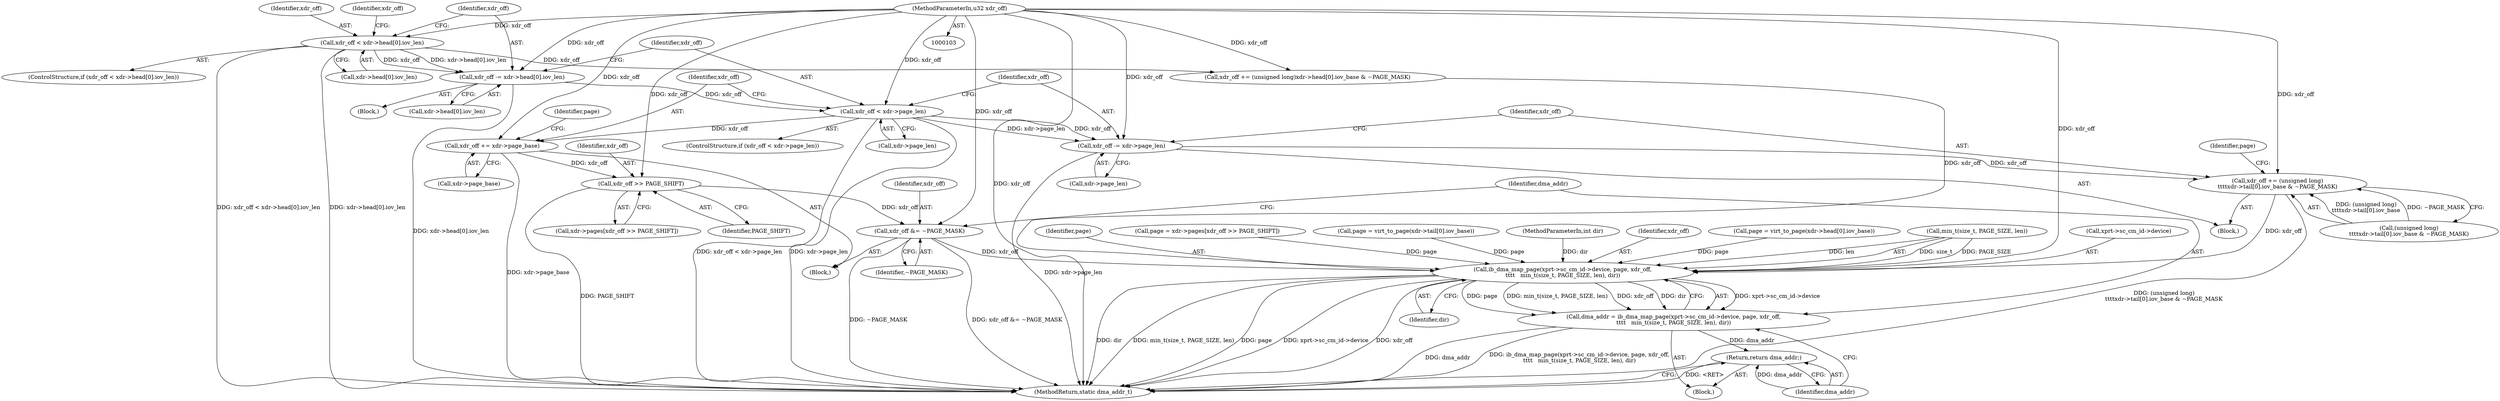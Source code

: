 digraph "1_linux_c70422f760c120480fee4de6c38804c72aa26bc1_31@array" {
"1000148" [label="(Call,xdr_off -= xdr->head[0].iov_len)"];
"1000113" [label="(Call,xdr_off < xdr->head[0].iov_len)"];
"1000106" [label="(MethodParameterIn,u32 xdr_off)"];
"1000158" [label="(Call,xdr_off < xdr->page_len)"];
"1000164" [label="(Call,xdr_off += xdr->page_base)"];
"1000175" [label="(Call,xdr_off >> PAGE_SHIFT)"];
"1000178" [label="(Call,xdr_off &= ~PAGE_MASK)"];
"1000213" [label="(Call,ib_dma_map_page(xprt->sc_cm_id->device, page, xdr_off,\n\t\t\t\t   min_t(size_t, PAGE_SIZE, len), dir))"];
"1000211" [label="(Call,dma_addr = ib_dma_map_page(xprt->sc_cm_id->device, page, xdr_off,\n\t\t\t\t   min_t(size_t, PAGE_SIZE, len), dir))"];
"1000226" [label="(Return,return dma_addr;)"];
"1000183" [label="(Call,xdr_off -= xdr->page_len)"];
"1000188" [label="(Call,xdr_off += (unsigned long)\n\t\t\t\txdr->tail[0].iov_base & ~PAGE_MASK)"];
"1000214" [label="(Call,xprt->sc_cm_id->device)"];
"1000219" [label="(Identifier,page)"];
"1000183" [label="(Call,xdr_off -= xdr->page_len)"];
"1000213" [label="(Call,ib_dma_map_page(xprt->sc_cm_id->device, page, xdr_off,\n\t\t\t\t   min_t(size_t, PAGE_SIZE, len), dir))"];
"1000149" [label="(Identifier,xdr_off)"];
"1000175" [label="(Call,xdr_off >> PAGE_SHIFT)"];
"1000170" [label="(Identifier,page)"];
"1000211" [label="(Call,dma_addr = ib_dma_map_page(xprt->sc_cm_id->device, page, xdr_off,\n\t\t\t\t   min_t(size_t, PAGE_SIZE, len), dir))"];
"1000113" [label="(Call,xdr_off < xdr->head[0].iov_len)"];
"1000158" [label="(Call,xdr_off < xdr->page_len)"];
"1000165" [label="(Identifier,xdr_off)"];
"1000163" [label="(Block,)"];
"1000114" [label="(Identifier,xdr_off)"];
"1000202" [label="(Identifier,page)"];
"1000169" [label="(Call,page = xdr->pages[xdr_off >> PAGE_SHIFT])"];
"1000160" [label="(Call,xdr->page_len)"];
"1000106" [label="(MethodParameterIn,u32 xdr_off)"];
"1000212" [label="(Identifier,dma_addr)"];
"1000159" [label="(Identifier,xdr_off)"];
"1000201" [label="(Call,page = virt_to_page(xdr->tail[0].iov_base))"];
"1000157" [label="(ControlStructure,if (xdr_off < xdr->page_len))"];
"1000180" [label="(Identifier,~PAGE_MASK)"];
"1000171" [label="(Call,xdr->pages[xdr_off >> PAGE_SHIFT])"];
"1000108" [label="(MethodParameterIn,int dir)"];
"1000115" [label="(Call,xdr->head[0].iov_len)"];
"1000189" [label="(Identifier,xdr_off)"];
"1000220" [label="(Identifier,xdr_off)"];
"1000226" [label="(Return,return dma_addr;)"];
"1000147" [label="(Block,)"];
"1000185" [label="(Call,xdr->page_len)"];
"1000176" [label="(Identifier,xdr_off)"];
"1000150" [label="(Call,xdr->head[0].iov_len)"];
"1000166" [label="(Call,xdr->page_base)"];
"1000124" [label="(Identifier,xdr_off)"];
"1000123" [label="(Call,xdr_off += (unsigned long)xdr->head[0].iov_base & ~PAGE_MASK)"];
"1000136" [label="(Call,page = virt_to_page(xdr->head[0].iov_base))"];
"1000228" [label="(MethodReturn,static dma_addr_t)"];
"1000188" [label="(Call,xdr_off += (unsigned long)\n\t\t\t\txdr->tail[0].iov_base & ~PAGE_MASK)"];
"1000184" [label="(Identifier,xdr_off)"];
"1000227" [label="(Identifier,dma_addr)"];
"1000190" [label="(Call,(unsigned long)\n\t\t\t\txdr->tail[0].iov_base & ~PAGE_MASK)"];
"1000109" [label="(Block,)"];
"1000178" [label="(Call,xdr_off &= ~PAGE_MASK)"];
"1000177" [label="(Identifier,PAGE_SHIFT)"];
"1000225" [label="(Identifier,dir)"];
"1000164" [label="(Call,xdr_off += xdr->page_base)"];
"1000112" [label="(ControlStructure,if (xdr_off < xdr->head[0].iov_len))"];
"1000182" [label="(Block,)"];
"1000179" [label="(Identifier,xdr_off)"];
"1000148" [label="(Call,xdr_off -= xdr->head[0].iov_len)"];
"1000221" [label="(Call,min_t(size_t, PAGE_SIZE, len))"];
"1000148" -> "1000147"  [label="AST: "];
"1000148" -> "1000150"  [label="CFG: "];
"1000149" -> "1000148"  [label="AST: "];
"1000150" -> "1000148"  [label="AST: "];
"1000159" -> "1000148"  [label="CFG: "];
"1000148" -> "1000228"  [label="DDG: xdr->head[0].iov_len"];
"1000113" -> "1000148"  [label="DDG: xdr->head[0].iov_len"];
"1000113" -> "1000148"  [label="DDG: xdr_off"];
"1000106" -> "1000148"  [label="DDG: xdr_off"];
"1000148" -> "1000158"  [label="DDG: xdr_off"];
"1000113" -> "1000112"  [label="AST: "];
"1000113" -> "1000115"  [label="CFG: "];
"1000114" -> "1000113"  [label="AST: "];
"1000115" -> "1000113"  [label="AST: "];
"1000124" -> "1000113"  [label="CFG: "];
"1000149" -> "1000113"  [label="CFG: "];
"1000113" -> "1000228"  [label="DDG: xdr->head[0].iov_len"];
"1000113" -> "1000228"  [label="DDG: xdr_off < xdr->head[0].iov_len"];
"1000106" -> "1000113"  [label="DDG: xdr_off"];
"1000113" -> "1000123"  [label="DDG: xdr_off"];
"1000106" -> "1000103"  [label="AST: "];
"1000106" -> "1000228"  [label="DDG: xdr_off"];
"1000106" -> "1000123"  [label="DDG: xdr_off"];
"1000106" -> "1000158"  [label="DDG: xdr_off"];
"1000106" -> "1000164"  [label="DDG: xdr_off"];
"1000106" -> "1000175"  [label="DDG: xdr_off"];
"1000106" -> "1000178"  [label="DDG: xdr_off"];
"1000106" -> "1000183"  [label="DDG: xdr_off"];
"1000106" -> "1000188"  [label="DDG: xdr_off"];
"1000106" -> "1000213"  [label="DDG: xdr_off"];
"1000158" -> "1000157"  [label="AST: "];
"1000158" -> "1000160"  [label="CFG: "];
"1000159" -> "1000158"  [label="AST: "];
"1000160" -> "1000158"  [label="AST: "];
"1000165" -> "1000158"  [label="CFG: "];
"1000184" -> "1000158"  [label="CFG: "];
"1000158" -> "1000228"  [label="DDG: xdr_off < xdr->page_len"];
"1000158" -> "1000228"  [label="DDG: xdr->page_len"];
"1000158" -> "1000164"  [label="DDG: xdr_off"];
"1000158" -> "1000183"  [label="DDG: xdr->page_len"];
"1000158" -> "1000183"  [label="DDG: xdr_off"];
"1000164" -> "1000163"  [label="AST: "];
"1000164" -> "1000166"  [label="CFG: "];
"1000165" -> "1000164"  [label="AST: "];
"1000166" -> "1000164"  [label="AST: "];
"1000170" -> "1000164"  [label="CFG: "];
"1000164" -> "1000228"  [label="DDG: xdr->page_base"];
"1000164" -> "1000175"  [label="DDG: xdr_off"];
"1000175" -> "1000171"  [label="AST: "];
"1000175" -> "1000177"  [label="CFG: "];
"1000176" -> "1000175"  [label="AST: "];
"1000177" -> "1000175"  [label="AST: "];
"1000171" -> "1000175"  [label="CFG: "];
"1000175" -> "1000228"  [label="DDG: PAGE_SHIFT"];
"1000175" -> "1000178"  [label="DDG: xdr_off"];
"1000178" -> "1000163"  [label="AST: "];
"1000178" -> "1000180"  [label="CFG: "];
"1000179" -> "1000178"  [label="AST: "];
"1000180" -> "1000178"  [label="AST: "];
"1000212" -> "1000178"  [label="CFG: "];
"1000178" -> "1000228"  [label="DDG: xdr_off &= ~PAGE_MASK"];
"1000178" -> "1000228"  [label="DDG: ~PAGE_MASK"];
"1000178" -> "1000213"  [label="DDG: xdr_off"];
"1000213" -> "1000211"  [label="AST: "];
"1000213" -> "1000225"  [label="CFG: "];
"1000214" -> "1000213"  [label="AST: "];
"1000219" -> "1000213"  [label="AST: "];
"1000220" -> "1000213"  [label="AST: "];
"1000221" -> "1000213"  [label="AST: "];
"1000225" -> "1000213"  [label="AST: "];
"1000211" -> "1000213"  [label="CFG: "];
"1000213" -> "1000228"  [label="DDG: dir"];
"1000213" -> "1000228"  [label="DDG: min_t(size_t, PAGE_SIZE, len)"];
"1000213" -> "1000228"  [label="DDG: page"];
"1000213" -> "1000228"  [label="DDG: xprt->sc_cm_id->device"];
"1000213" -> "1000228"  [label="DDG: xdr_off"];
"1000213" -> "1000211"  [label="DDG: xprt->sc_cm_id->device"];
"1000213" -> "1000211"  [label="DDG: page"];
"1000213" -> "1000211"  [label="DDG: min_t(size_t, PAGE_SIZE, len)"];
"1000213" -> "1000211"  [label="DDG: xdr_off"];
"1000213" -> "1000211"  [label="DDG: dir"];
"1000169" -> "1000213"  [label="DDG: page"];
"1000136" -> "1000213"  [label="DDG: page"];
"1000201" -> "1000213"  [label="DDG: page"];
"1000188" -> "1000213"  [label="DDG: xdr_off"];
"1000123" -> "1000213"  [label="DDG: xdr_off"];
"1000221" -> "1000213"  [label="DDG: size_t"];
"1000221" -> "1000213"  [label="DDG: PAGE_SIZE"];
"1000221" -> "1000213"  [label="DDG: len"];
"1000108" -> "1000213"  [label="DDG: dir"];
"1000211" -> "1000109"  [label="AST: "];
"1000212" -> "1000211"  [label="AST: "];
"1000227" -> "1000211"  [label="CFG: "];
"1000211" -> "1000228"  [label="DDG: dma_addr"];
"1000211" -> "1000228"  [label="DDG: ib_dma_map_page(xprt->sc_cm_id->device, page, xdr_off,\n\t\t\t\t   min_t(size_t, PAGE_SIZE, len), dir)"];
"1000211" -> "1000226"  [label="DDG: dma_addr"];
"1000226" -> "1000109"  [label="AST: "];
"1000226" -> "1000227"  [label="CFG: "];
"1000227" -> "1000226"  [label="AST: "];
"1000228" -> "1000226"  [label="CFG: "];
"1000226" -> "1000228"  [label="DDG: <RET>"];
"1000227" -> "1000226"  [label="DDG: dma_addr"];
"1000183" -> "1000182"  [label="AST: "];
"1000183" -> "1000185"  [label="CFG: "];
"1000184" -> "1000183"  [label="AST: "];
"1000185" -> "1000183"  [label="AST: "];
"1000189" -> "1000183"  [label="CFG: "];
"1000183" -> "1000228"  [label="DDG: xdr->page_len"];
"1000183" -> "1000188"  [label="DDG: xdr_off"];
"1000188" -> "1000182"  [label="AST: "];
"1000188" -> "1000190"  [label="CFG: "];
"1000189" -> "1000188"  [label="AST: "];
"1000190" -> "1000188"  [label="AST: "];
"1000202" -> "1000188"  [label="CFG: "];
"1000188" -> "1000228"  [label="DDG: (unsigned long)\n\t\t\t\txdr->tail[0].iov_base & ~PAGE_MASK"];
"1000190" -> "1000188"  [label="DDG: (unsigned long)\n\t\t\t\txdr->tail[0].iov_base"];
"1000190" -> "1000188"  [label="DDG: ~PAGE_MASK"];
}
